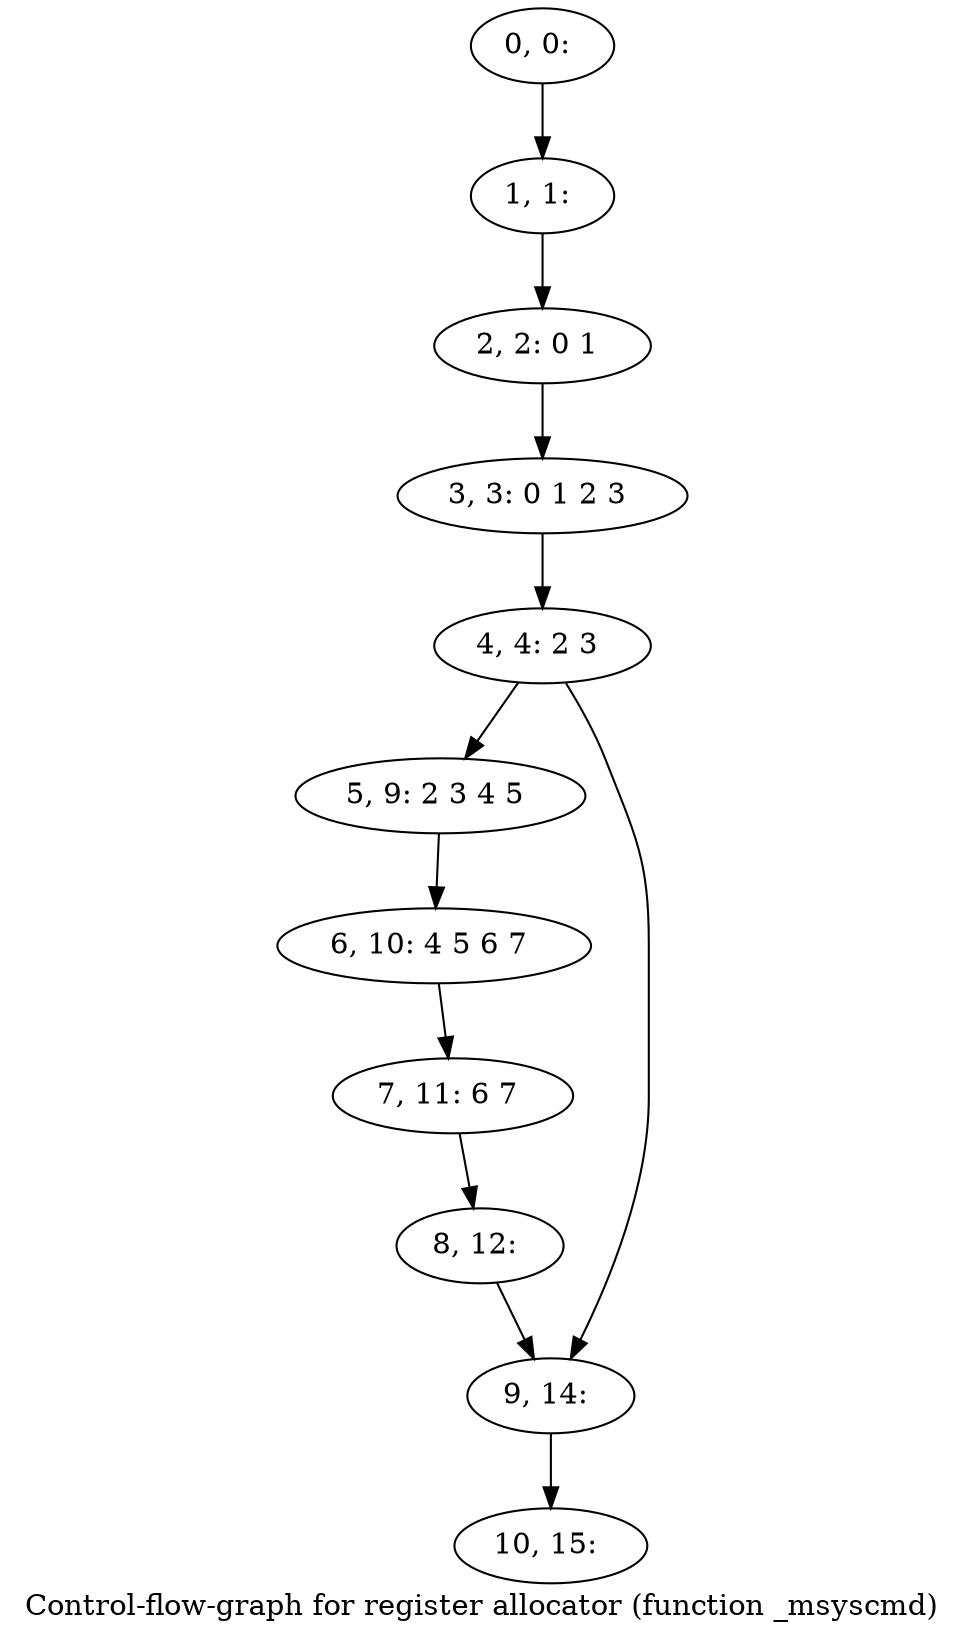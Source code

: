 digraph G {
graph [label="Control-flow-graph for register allocator (function _msyscmd)"]
0[label="0, 0: "];
1[label="1, 1: "];
2[label="2, 2: 0 1 "];
3[label="3, 3: 0 1 2 3 "];
4[label="4, 4: 2 3 "];
5[label="5, 9: 2 3 4 5 "];
6[label="6, 10: 4 5 6 7 "];
7[label="7, 11: 6 7 "];
8[label="8, 12: "];
9[label="9, 14: "];
10[label="10, 15: "];
0->1 ;
1->2 ;
2->3 ;
3->4 ;
4->5 ;
4->9 ;
5->6 ;
6->7 ;
7->8 ;
8->9 ;
9->10 ;
}
